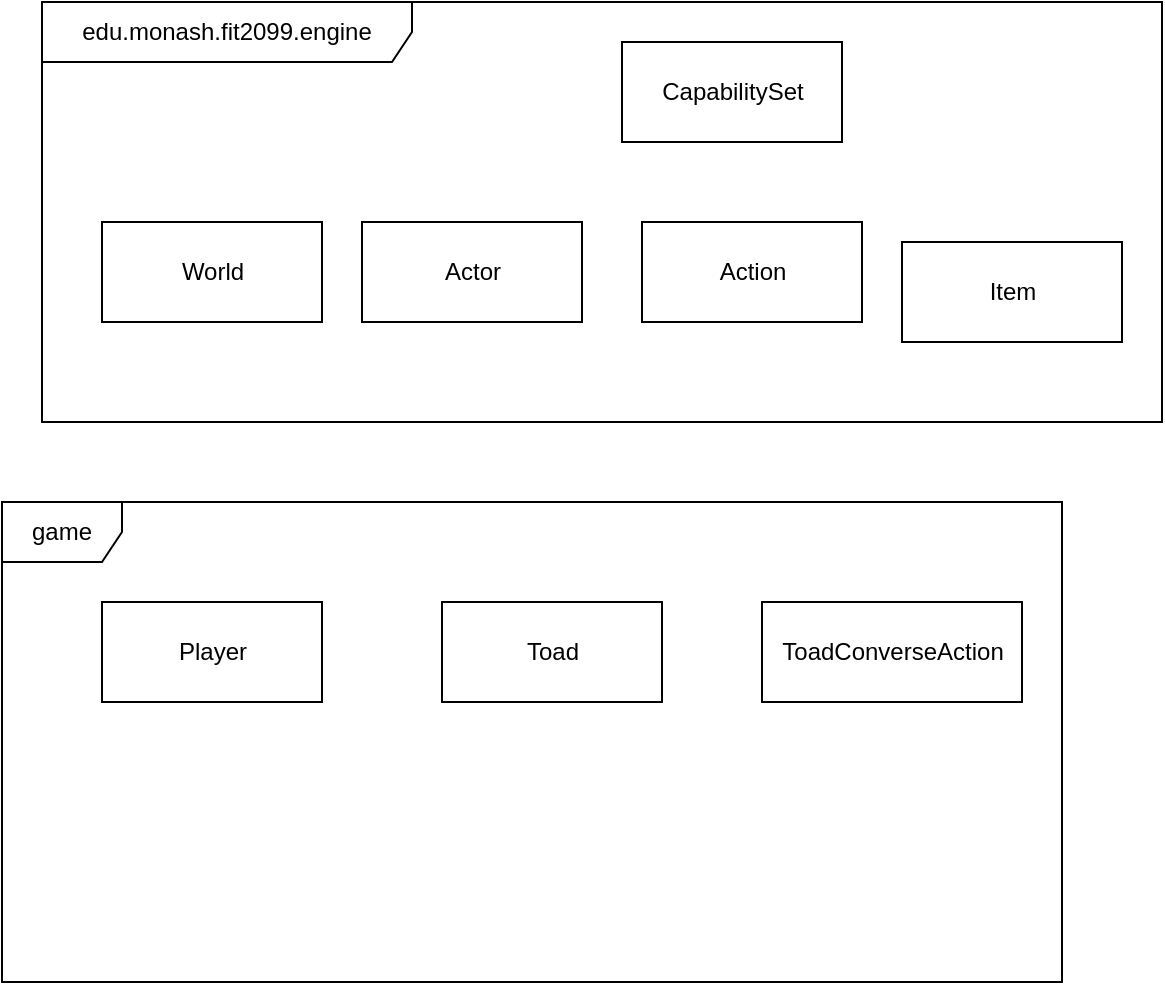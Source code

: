 <mxfile>
    <diagram id="AaDb1mEusUxx8UnWyXaG" name="Page-1">
        <mxGraphModel dx="1423" dy="1197" grid="1" gridSize="10" guides="1" tooltips="1" connect="1" arrows="1" fold="1" page="1" pageScale="1" pageWidth="850" pageHeight="1100" math="0" shadow="0">
            <root>
                <mxCell id="0"/>
                <mxCell id="1" parent="0"/>
                <mxCell id="2" value="game" style="shape=umlFrame;whiteSpace=wrap;html=1;" parent="1" vertex="1">
                    <mxGeometry x="160" y="400" width="530" height="240" as="geometry"/>
                </mxCell>
                <mxCell id="3" value="edu.monash.fit2099.engine" style="shape=umlFrame;whiteSpace=wrap;html=1;width=185;height=30;" parent="1" vertex="1">
                    <mxGeometry x="180" y="150" width="560" height="210" as="geometry"/>
                </mxCell>
                <mxCell id="4" value="Toad" style="html=1;" parent="1" vertex="1">
                    <mxGeometry x="380" y="450" width="110" height="50" as="geometry"/>
                </mxCell>
                <mxCell id="5" value="ToadConverseAction" style="html=1;" parent="1" vertex="1">
                    <mxGeometry x="540" y="450" width="130" height="50" as="geometry"/>
                </mxCell>
                <mxCell id="6" value="World" style="html=1;" parent="1" vertex="1">
                    <mxGeometry x="210" y="260" width="110" height="50" as="geometry"/>
                </mxCell>
                <mxCell id="7" value="Actor" style="html=1;" parent="1" vertex="1">
                    <mxGeometry x="340" y="260" width="110" height="50" as="geometry"/>
                </mxCell>
                <mxCell id="8" value="Action" style="html=1;" parent="1" vertex="1">
                    <mxGeometry x="480" y="260" width="110" height="50" as="geometry"/>
                </mxCell>
                <mxCell id="9" value="Player" style="html=1;" parent="1" vertex="1">
                    <mxGeometry x="210" y="450" width="110" height="50" as="geometry"/>
                </mxCell>
                <mxCell id="10" value="Item" style="html=1;" vertex="1" parent="1">
                    <mxGeometry x="610" y="270" width="110" height="50" as="geometry"/>
                </mxCell>
                <mxCell id="11" value="CapabilitySet" style="html=1;" vertex="1" parent="1">
                    <mxGeometry x="470" y="170" width="110" height="50" as="geometry"/>
                </mxCell>
            </root>
        </mxGraphModel>
    </diagram>
</mxfile>